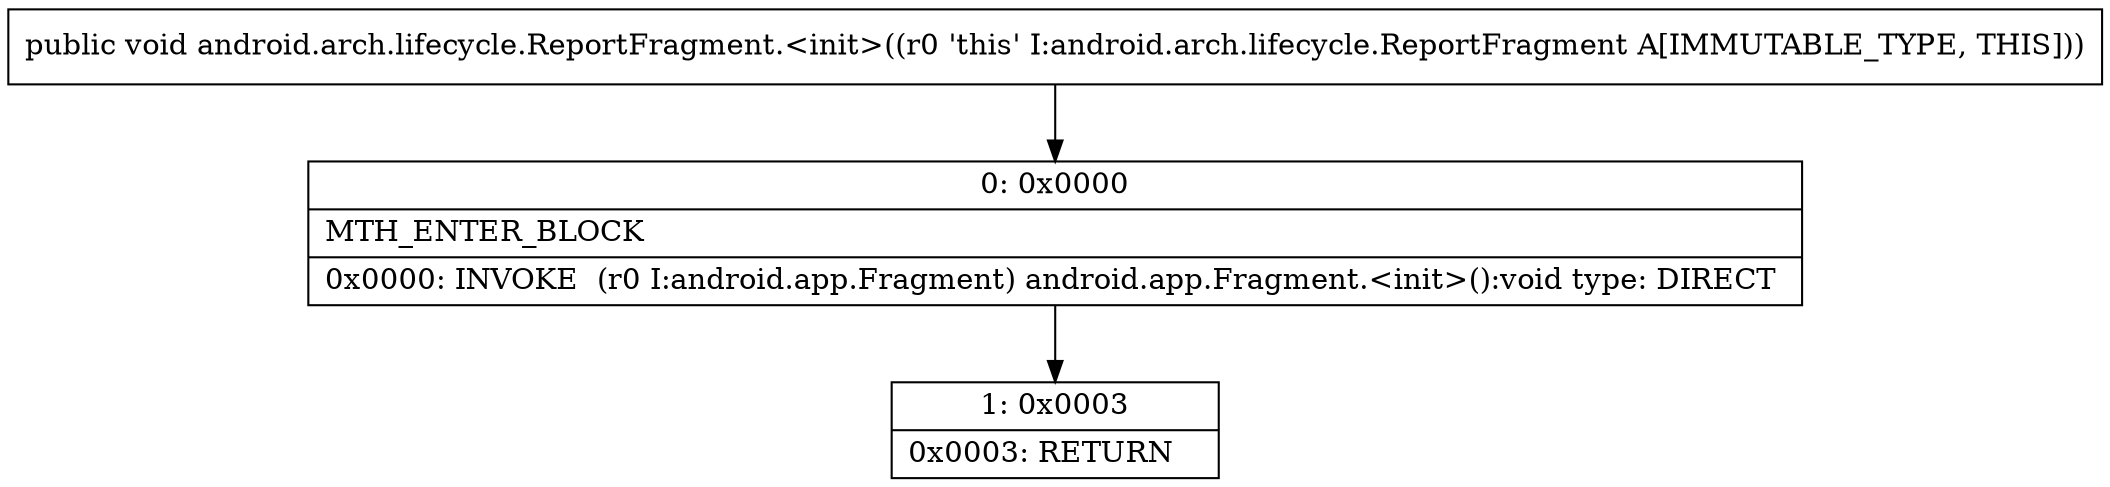 digraph "CFG forandroid.arch.lifecycle.ReportFragment.\<init\>()V" {
Node_0 [shape=record,label="{0\:\ 0x0000|MTH_ENTER_BLOCK\l|0x0000: INVOKE  (r0 I:android.app.Fragment) android.app.Fragment.\<init\>():void type: DIRECT \l}"];
Node_1 [shape=record,label="{1\:\ 0x0003|0x0003: RETURN   \l}"];
MethodNode[shape=record,label="{public void android.arch.lifecycle.ReportFragment.\<init\>((r0 'this' I:android.arch.lifecycle.ReportFragment A[IMMUTABLE_TYPE, THIS])) }"];
MethodNode -> Node_0;
Node_0 -> Node_1;
}

